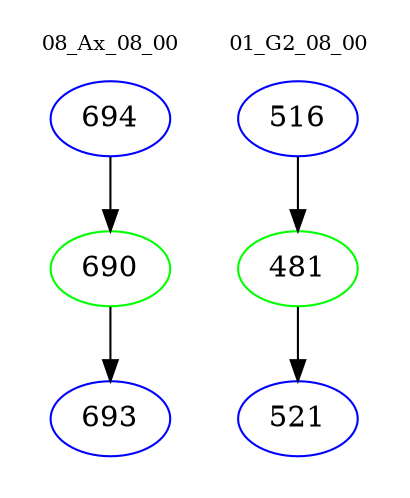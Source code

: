digraph{
subgraph cluster_0 {
color = white
label = "08_Ax_08_00";
fontsize=10;
T0_694 [label="694", color="blue"]
T0_694 -> T0_690 [color="black"]
T0_690 [label="690", color="green"]
T0_690 -> T0_693 [color="black"]
T0_693 [label="693", color="blue"]
}
subgraph cluster_1 {
color = white
label = "01_G2_08_00";
fontsize=10;
T1_516 [label="516", color="blue"]
T1_516 -> T1_481 [color="black"]
T1_481 [label="481", color="green"]
T1_481 -> T1_521 [color="black"]
T1_521 [label="521", color="blue"]
}
}
